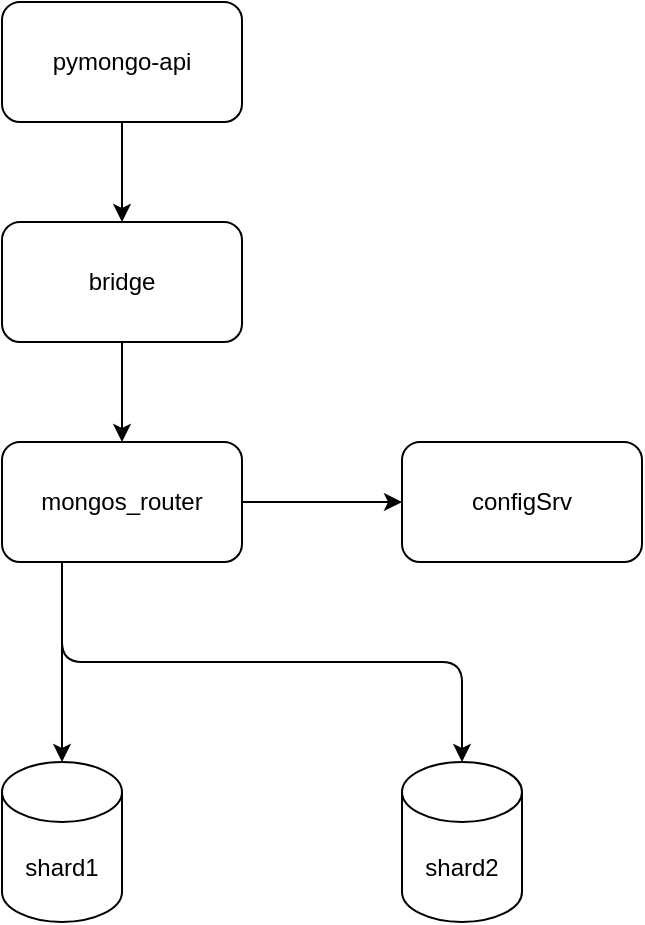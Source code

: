 <mxfile version="25.0.3" pages="5">
  <diagram name="Схема 1 (шард)" id="iW0DYb1a2_21QyVlWE35">
    <mxGraphModel dx="478" dy="383" grid="1" gridSize="10" guides="1" tooltips="1" connect="1" arrows="1" fold="1" page="1" pageScale="1" pageWidth="1169" pageHeight="827" math="0" shadow="0">
      <root>
        <mxCell id="pa_eDIRAlXQ-oLdz_cUk-0" />
        <mxCell id="pa_eDIRAlXQ-oLdz_cUk-1" parent="pa_eDIRAlXQ-oLdz_cUk-0" />
        <mxCell id="pa_eDIRAlXQ-oLdz_cUk-2" value="shard1" style="shape=cylinder3;whiteSpace=wrap;html=1;boundedLbl=1;backgroundOutline=1;size=15;" vertex="1" parent="pa_eDIRAlXQ-oLdz_cUk-1">
          <mxGeometry x="360" y="460" width="60" height="80" as="geometry" />
        </mxCell>
        <mxCell id="pa_eDIRAlXQ-oLdz_cUk-3" value="pymongo-api" style="rounded=1;whiteSpace=wrap;html=1;" vertex="1" parent="pa_eDIRAlXQ-oLdz_cUk-1">
          <mxGeometry x="360" y="80" width="120" height="60" as="geometry" />
        </mxCell>
        <mxCell id="j8Ve9w-x67CtGQG5yitE-0" value="mongos_router" style="rounded=1;whiteSpace=wrap;html=1;" vertex="1" parent="pa_eDIRAlXQ-oLdz_cUk-1">
          <mxGeometry x="360" y="300" width="120" height="60" as="geometry" />
        </mxCell>
        <mxCell id="j8Ve9w-x67CtGQG5yitE-1" value="bridge" style="rounded=1;whiteSpace=wrap;html=1;" vertex="1" parent="pa_eDIRAlXQ-oLdz_cUk-1">
          <mxGeometry x="360" y="190" width="120" height="60" as="geometry" />
        </mxCell>
        <mxCell id="j8Ve9w-x67CtGQG5yitE-2" value="&lt;div style=&quot;text-align: start;&quot;&gt;configSrv&lt;/div&gt;" style="rounded=1;whiteSpace=wrap;html=1;" vertex="1" parent="pa_eDIRAlXQ-oLdz_cUk-1">
          <mxGeometry x="560" y="300" width="120" height="60" as="geometry" />
        </mxCell>
        <mxCell id="j8Ve9w-x67CtGQG5yitE-3" value="" style="endArrow=classic;html=1;rounded=0;exitX=0.5;exitY=1;exitDx=0;exitDy=0;entryX=0.5;entryY=0;entryDx=0;entryDy=0;" edge="1" parent="pa_eDIRAlXQ-oLdz_cUk-1" source="pa_eDIRAlXQ-oLdz_cUk-3" target="j8Ve9w-x67CtGQG5yitE-1">
          <mxGeometry width="50" height="50" relative="1" as="geometry">
            <mxPoint x="450" y="250" as="sourcePoint" />
            <mxPoint x="500" y="200" as="targetPoint" />
          </mxGeometry>
        </mxCell>
        <mxCell id="j8Ve9w-x67CtGQG5yitE-5" value="" style="endArrow=classic;html=1;rounded=0;exitX=0.5;exitY=1;exitDx=0;exitDy=0;entryX=0.5;entryY=0;entryDx=0;entryDy=0;" edge="1" parent="pa_eDIRAlXQ-oLdz_cUk-1" source="j8Ve9w-x67CtGQG5yitE-1" target="j8Ve9w-x67CtGQG5yitE-0">
          <mxGeometry width="50" height="50" relative="1" as="geometry">
            <mxPoint x="450" y="340" as="sourcePoint" />
            <mxPoint x="500" y="290" as="targetPoint" />
          </mxGeometry>
        </mxCell>
        <mxCell id="j8Ve9w-x67CtGQG5yitE-6" value="shard2" style="shape=cylinder3;whiteSpace=wrap;html=1;boundedLbl=1;backgroundOutline=1;size=15;" vertex="1" parent="pa_eDIRAlXQ-oLdz_cUk-1">
          <mxGeometry x="560" y="460" width="60" height="80" as="geometry" />
        </mxCell>
        <mxCell id="j8Ve9w-x67CtGQG5yitE-7" value="" style="endArrow=classic;html=1;rounded=0;exitX=0.25;exitY=1;exitDx=0;exitDy=0;entryX=0.5;entryY=0;entryDx=0;entryDy=0;entryPerimeter=0;" edge="1" parent="pa_eDIRAlXQ-oLdz_cUk-1" source="j8Ve9w-x67CtGQG5yitE-0" target="pa_eDIRAlXQ-oLdz_cUk-2">
          <mxGeometry width="50" height="50" relative="1" as="geometry">
            <mxPoint x="480" y="490" as="sourcePoint" />
            <mxPoint x="530" y="440" as="targetPoint" />
          </mxGeometry>
        </mxCell>
        <mxCell id="j8Ve9w-x67CtGQG5yitE-8" value="" style="endArrow=classic;html=1;rounded=1;entryX=0.5;entryY=0;entryDx=0;entryDy=0;entryPerimeter=0;curved=0;" edge="1" parent="pa_eDIRAlXQ-oLdz_cUk-1" target="j8Ve9w-x67CtGQG5yitE-6">
          <mxGeometry width="50" height="50" relative="1" as="geometry">
            <mxPoint x="390" y="360" as="sourcePoint" />
            <mxPoint x="530" y="440" as="targetPoint" />
            <Array as="points">
              <mxPoint x="390" y="410" />
              <mxPoint x="590" y="410" />
            </Array>
          </mxGeometry>
        </mxCell>
        <mxCell id="vyFxZSMXxtbbKbbj1a0y-0" value="" style="endArrow=classic;html=1;rounded=0;exitX=1;exitY=0.5;exitDx=0;exitDy=0;entryX=0;entryY=0.5;entryDx=0;entryDy=0;" edge="1" parent="pa_eDIRAlXQ-oLdz_cUk-1" source="j8Ve9w-x67CtGQG5yitE-0" target="j8Ve9w-x67CtGQG5yitE-2">
          <mxGeometry width="50" height="50" relative="1" as="geometry">
            <mxPoint x="510" y="410" as="sourcePoint" />
            <mxPoint x="560" y="360" as="targetPoint" />
          </mxGeometry>
        </mxCell>
      </root>
    </mxGraphModel>
  </diagram>
  <diagram name="Схема 2 (репл)" id="WmkHsTFN-cZO7DykOMhI">
    <mxGraphModel dx="830" dy="526" grid="1" gridSize="10" guides="1" tooltips="1" connect="1" arrows="1" fold="1" page="1" pageScale="1" pageWidth="1169" pageHeight="827" math="0" shadow="0">
      <root>
        <mxCell id="-Z0tHxJHz8kQeUZ150Dk-0" />
        <mxCell id="-Z0tHxJHz8kQeUZ150Dk-1" parent="-Z0tHxJHz8kQeUZ150Dk-0" />
        <mxCell id="-NpQXZJN3vVE-LcMbhtl-2" value="" style="rounded=1;whiteSpace=wrap;html=1;strokeColor=none;fillColor=#E6E6E6;" vertex="1" parent="-Z0tHxJHz8kQeUZ150Dk-1">
          <mxGeometry x="550" y="450" width="180" height="220" as="geometry" />
        </mxCell>
        <mxCell id="-NpQXZJN3vVE-LcMbhtl-0" value="" style="rounded=1;whiteSpace=wrap;html=1;fillColor=#E6E6E6;strokeColor=none;" vertex="1" parent="-Z0tHxJHz8kQeUZ150Dk-1">
          <mxGeometry x="350" y="450" width="180" height="220" as="geometry" />
        </mxCell>
        <mxCell id="-Z0tHxJHz8kQeUZ150Dk-2" value="shard1-1" style="shape=cylinder3;whiteSpace=wrap;html=1;boundedLbl=1;backgroundOutline=1;size=15;" vertex="1" parent="-Z0tHxJHz8kQeUZ150Dk-1">
          <mxGeometry x="360" y="460" width="60" height="80" as="geometry" />
        </mxCell>
        <mxCell id="-Z0tHxJHz8kQeUZ150Dk-3" value="pymongo-api" style="rounded=1;whiteSpace=wrap;html=1;" vertex="1" parent="-Z0tHxJHz8kQeUZ150Dk-1">
          <mxGeometry x="360" y="80" width="120" height="60" as="geometry" />
        </mxCell>
        <mxCell id="-Z0tHxJHz8kQeUZ150Dk-4" value="mongos_router" style="rounded=1;whiteSpace=wrap;html=1;" vertex="1" parent="-Z0tHxJHz8kQeUZ150Dk-1">
          <mxGeometry x="360" y="300" width="120" height="60" as="geometry" />
        </mxCell>
        <mxCell id="-Z0tHxJHz8kQeUZ150Dk-5" value="bridge" style="rounded=1;whiteSpace=wrap;html=1;" vertex="1" parent="-Z0tHxJHz8kQeUZ150Dk-1">
          <mxGeometry x="360" y="190" width="120" height="60" as="geometry" />
        </mxCell>
        <mxCell id="-Z0tHxJHz8kQeUZ150Dk-6" value="&lt;div style=&quot;text-align: start;&quot;&gt;configSrv&lt;/div&gt;" style="rounded=1;whiteSpace=wrap;html=1;" vertex="1" parent="-Z0tHxJHz8kQeUZ150Dk-1">
          <mxGeometry x="560" y="300" width="120" height="60" as="geometry" />
        </mxCell>
        <mxCell id="-Z0tHxJHz8kQeUZ150Dk-7" value="" style="endArrow=classic;html=1;rounded=0;exitX=0.5;exitY=1;exitDx=0;exitDy=0;entryX=0.5;entryY=0;entryDx=0;entryDy=0;" edge="1" parent="-Z0tHxJHz8kQeUZ150Dk-1" source="-Z0tHxJHz8kQeUZ150Dk-3" target="-Z0tHxJHz8kQeUZ150Dk-5">
          <mxGeometry width="50" height="50" relative="1" as="geometry">
            <mxPoint x="450" y="250" as="sourcePoint" />
            <mxPoint x="500" y="200" as="targetPoint" />
          </mxGeometry>
        </mxCell>
        <mxCell id="-Z0tHxJHz8kQeUZ150Dk-8" value="" style="endArrow=classic;startArrow=classic;html=1;rounded=0;entryX=0;entryY=0.5;entryDx=0;entryDy=0;exitX=1;exitY=0.5;exitDx=0;exitDy=0;" edge="1" parent="-Z0tHxJHz8kQeUZ150Dk-1" source="-Z0tHxJHz8kQeUZ150Dk-4" target="-Z0tHxJHz8kQeUZ150Dk-6">
          <mxGeometry width="50" height="50" relative="1" as="geometry">
            <mxPoint x="490" y="330" as="sourcePoint" />
            <mxPoint x="500" y="290" as="targetPoint" />
          </mxGeometry>
        </mxCell>
        <mxCell id="-Z0tHxJHz8kQeUZ150Dk-9" value="" style="endArrow=classic;html=1;rounded=0;exitX=0.5;exitY=1;exitDx=0;exitDy=0;entryX=0.5;entryY=0;entryDx=0;entryDy=0;" edge="1" parent="-Z0tHxJHz8kQeUZ150Dk-1" source="-Z0tHxJHz8kQeUZ150Dk-5" target="-Z0tHxJHz8kQeUZ150Dk-4">
          <mxGeometry width="50" height="50" relative="1" as="geometry">
            <mxPoint x="450" y="340" as="sourcePoint" />
            <mxPoint x="500" y="290" as="targetPoint" />
          </mxGeometry>
        </mxCell>
        <mxCell id="-Z0tHxJHz8kQeUZ150Dk-10" value="shard2-1" style="shape=cylinder3;whiteSpace=wrap;html=1;boundedLbl=1;backgroundOutline=1;size=15;" vertex="1" parent="-Z0tHxJHz8kQeUZ150Dk-1">
          <mxGeometry x="560" y="460" width="60" height="80" as="geometry" />
        </mxCell>
        <mxCell id="-Z0tHxJHz8kQeUZ150Dk-11" value="" style="endArrow=classic;html=1;rounded=0;exitX=0.25;exitY=1;exitDx=0;exitDy=0;entryX=0.5;entryY=0;entryDx=0;entryDy=0;entryPerimeter=0;" edge="1" parent="-Z0tHxJHz8kQeUZ150Dk-1" source="-Z0tHxJHz8kQeUZ150Dk-4" target="-Z0tHxJHz8kQeUZ150Dk-2">
          <mxGeometry width="50" height="50" relative="1" as="geometry">
            <mxPoint x="480" y="490" as="sourcePoint" />
            <mxPoint x="530" y="440" as="targetPoint" />
          </mxGeometry>
        </mxCell>
        <mxCell id="-Z0tHxJHz8kQeUZ150Dk-12" value="" style="endArrow=classic;html=1;rounded=1;entryX=0.5;entryY=0;entryDx=0;entryDy=0;entryPerimeter=0;curved=0;" edge="1" parent="-Z0tHxJHz8kQeUZ150Dk-1" target="-Z0tHxJHz8kQeUZ150Dk-10">
          <mxGeometry width="50" height="50" relative="1" as="geometry">
            <mxPoint x="390" y="360" as="sourcePoint" />
            <mxPoint x="530" y="440" as="targetPoint" />
            <Array as="points">
              <mxPoint x="390" y="410" />
              <mxPoint x="590" y="410" />
            </Array>
          </mxGeometry>
        </mxCell>
        <mxCell id="n801_YvmAuW5e8gQQjCG-0" value="shard1-2" style="shape=cylinder3;whiteSpace=wrap;html=1;boundedLbl=1;backgroundOutline=1;size=15;" vertex="1" parent="-Z0tHxJHz8kQeUZ150Dk-1">
          <mxGeometry x="360" y="580" width="60" height="80" as="geometry" />
        </mxCell>
        <mxCell id="n801_YvmAuW5e8gQQjCG-1" value="shard1-3" style="shape=cylinder3;whiteSpace=wrap;html=1;boundedLbl=1;backgroundOutline=1;size=15;" vertex="1" parent="-Z0tHxJHz8kQeUZ150Dk-1">
          <mxGeometry x="460" y="580" width="60" height="80" as="geometry" />
        </mxCell>
        <mxCell id="n801_YvmAuW5e8gQQjCG-2" value="shard2-2" style="shape=cylinder3;whiteSpace=wrap;html=1;boundedLbl=1;backgroundOutline=1;size=15;" vertex="1" parent="-Z0tHxJHz8kQeUZ150Dk-1">
          <mxGeometry x="560" y="580" width="60" height="80" as="geometry" />
        </mxCell>
        <mxCell id="n801_YvmAuW5e8gQQjCG-3" value="shard2-3" style="shape=cylinder3;whiteSpace=wrap;html=1;boundedLbl=1;backgroundOutline=1;size=15;" vertex="1" parent="-Z0tHxJHz8kQeUZ150Dk-1">
          <mxGeometry x="660" y="580" width="60" height="80" as="geometry" />
        </mxCell>
        <mxCell id="n801_YvmAuW5e8gQQjCG-4" value="" style="endArrow=classic;html=1;rounded=0;exitX=0.5;exitY=1;exitDx=0;exitDy=0;exitPerimeter=0;entryX=0.5;entryY=0;entryDx=0;entryDy=0;entryPerimeter=0;" edge="1" parent="-Z0tHxJHz8kQeUZ150Dk-1" source="-Z0tHxJHz8kQeUZ150Dk-2" target="n801_YvmAuW5e8gQQjCG-0">
          <mxGeometry width="50" height="50" relative="1" as="geometry">
            <mxPoint x="410" y="630" as="sourcePoint" />
            <mxPoint x="460" y="580" as="targetPoint" />
          </mxGeometry>
        </mxCell>
        <mxCell id="n801_YvmAuW5e8gQQjCG-5" value="" style="endArrow=classic;html=1;rounded=1;exitX=0.5;exitY=1;exitDx=0;exitDy=0;exitPerimeter=0;entryX=0.5;entryY=0;entryDx=0;entryDy=0;entryPerimeter=0;curved=0;" edge="1" parent="-Z0tHxJHz8kQeUZ150Dk-1" source="-Z0tHxJHz8kQeUZ150Dk-2" target="n801_YvmAuW5e8gQQjCG-1">
          <mxGeometry width="50" height="50" relative="1" as="geometry">
            <mxPoint x="410" y="630" as="sourcePoint" />
            <mxPoint x="460" y="580" as="targetPoint" />
            <Array as="points">
              <mxPoint x="390" y="560" />
              <mxPoint x="490" y="560" />
            </Array>
          </mxGeometry>
        </mxCell>
        <mxCell id="n801_YvmAuW5e8gQQjCG-6" value="" style="endArrow=classic;html=1;rounded=0;exitX=0.5;exitY=1;exitDx=0;exitDy=0;exitPerimeter=0;entryX=0.5;entryY=0;entryDx=0;entryDy=0;entryPerimeter=0;" edge="1" parent="-Z0tHxJHz8kQeUZ150Dk-1" source="-Z0tHxJHz8kQeUZ150Dk-10" target="n801_YvmAuW5e8gQQjCG-2">
          <mxGeometry width="50" height="50" relative="1" as="geometry">
            <mxPoint x="500" y="630" as="sourcePoint" />
            <mxPoint x="550" y="580" as="targetPoint" />
          </mxGeometry>
        </mxCell>
        <mxCell id="n801_YvmAuW5e8gQQjCG-7" value="" style="endArrow=classic;html=1;rounded=1;exitX=0.5;exitY=1;exitDx=0;exitDy=0;exitPerimeter=0;entryX=0.5;entryY=0;entryDx=0;entryDy=0;entryPerimeter=0;curved=0;" edge="1" parent="-Z0tHxJHz8kQeUZ150Dk-1" source="-Z0tHxJHz8kQeUZ150Dk-10" target="n801_YvmAuW5e8gQQjCG-3">
          <mxGeometry width="50" height="50" relative="1" as="geometry">
            <mxPoint x="500" y="630" as="sourcePoint" />
            <mxPoint x="550" y="580" as="targetPoint" />
            <Array as="points">
              <mxPoint x="590" y="560" />
              <mxPoint x="690" y="560" />
            </Array>
          </mxGeometry>
        </mxCell>
        <mxCell id="-NpQXZJN3vVE-LcMbhtl-1" value="shard1" style="text;html=1;align=center;verticalAlign=middle;whiteSpace=wrap;rounded=0;" vertex="1" parent="-Z0tHxJHz8kQeUZ150Dk-1">
          <mxGeometry x="460" y="460" width="60" height="30" as="geometry" />
        </mxCell>
        <mxCell id="-NpQXZJN3vVE-LcMbhtl-3" value="shard2" style="text;html=1;align=center;verticalAlign=middle;whiteSpace=wrap;rounded=0;" vertex="1" parent="-Z0tHxJHz8kQeUZ150Dk-1">
          <mxGeometry x="660" y="460" width="60" height="30" as="geometry" />
        </mxCell>
      </root>
    </mxGraphModel>
  </diagram>
  <diagram name="Схема 3 (кэш)" id="JMoAL_rdJxjqSIB6QHCL">
    <mxGraphModel dx="300" dy="240" grid="1" gridSize="10" guides="1" tooltips="1" connect="1" arrows="1" fold="1" page="1" pageScale="1" pageWidth="1169" pageHeight="827" math="0" shadow="0">
      <root>
        <mxCell id="n6qjbv8YkO1tP07rBPSz-0" />
        <mxCell id="n6qjbv8YkO1tP07rBPSz-1" parent="n6qjbv8YkO1tP07rBPSz-0" />
        <mxCell id="_KxROconUJOCAaFtf3dC-3" value="" style="rounded=1;whiteSpace=wrap;html=1;strokeColor=none;fillColor=#E6E6E6;" vertex="1" parent="n6qjbv8YkO1tP07rBPSz-1">
          <mxGeometry x="610" y="470" width="180" height="220" as="geometry" />
        </mxCell>
        <mxCell id="_KxROconUJOCAaFtf3dC-2" value="" style="rounded=1;whiteSpace=wrap;html=1;strokeColor=none;fillColor=#E6E6E6;" vertex="1" parent="n6qjbv8YkO1tP07rBPSz-1">
          <mxGeometry x="410" y="470" width="180" height="220" as="geometry" />
        </mxCell>
        <mxCell id="n6qjbv8YkO1tP07rBPSz-2" value="shard1-1" style="shape=cylinder3;whiteSpace=wrap;html=1;boundedLbl=1;backgroundOutline=1;size=15;" vertex="1" parent="n6qjbv8YkO1tP07rBPSz-1">
          <mxGeometry x="420" y="480" width="60" height="80" as="geometry" />
        </mxCell>
        <mxCell id="n6qjbv8YkO1tP07rBPSz-3" value="pymongo-api" style="rounded=1;whiteSpace=wrap;html=1;" vertex="1" parent="n6qjbv8YkO1tP07rBPSz-1">
          <mxGeometry x="360" y="80" width="120" height="60" as="geometry" />
        </mxCell>
        <mxCell id="n6qjbv8YkO1tP07rBPSz-4" value="mongos_router" style="rounded=1;whiteSpace=wrap;html=1;" vertex="1" parent="n6qjbv8YkO1tP07rBPSz-1">
          <mxGeometry x="360" y="300" width="120" height="60" as="geometry" />
        </mxCell>
        <mxCell id="n6qjbv8YkO1tP07rBPSz-5" value="bridge" style="rounded=1;whiteSpace=wrap;html=1;" vertex="1" parent="n6qjbv8YkO1tP07rBPSz-1">
          <mxGeometry x="360" y="190" width="120" height="60" as="geometry" />
        </mxCell>
        <mxCell id="n6qjbv8YkO1tP07rBPSz-6" value="&lt;div style=&quot;text-align: start;&quot;&gt;configSrv&lt;/div&gt;" style="rounded=1;whiteSpace=wrap;html=1;" vertex="1" parent="n6qjbv8YkO1tP07rBPSz-1">
          <mxGeometry x="560" y="300" width="120" height="60" as="geometry" />
        </mxCell>
        <mxCell id="n6qjbv8YkO1tP07rBPSz-7" value="" style="endArrow=classic;html=1;rounded=0;exitX=0.5;exitY=1;exitDx=0;exitDy=0;entryX=0.5;entryY=0;entryDx=0;entryDy=0;" edge="1" parent="n6qjbv8YkO1tP07rBPSz-1" source="n6qjbv8YkO1tP07rBPSz-3" target="n6qjbv8YkO1tP07rBPSz-5">
          <mxGeometry width="50" height="50" relative="1" as="geometry">
            <mxPoint x="450" y="250" as="sourcePoint" />
            <mxPoint x="500" y="200" as="targetPoint" />
          </mxGeometry>
        </mxCell>
        <mxCell id="n6qjbv8YkO1tP07rBPSz-9" value="" style="endArrow=classic;html=1;rounded=0;exitX=0.5;exitY=1;exitDx=0;exitDy=0;entryX=0.5;entryY=0;entryDx=0;entryDy=0;" edge="1" parent="n6qjbv8YkO1tP07rBPSz-1" source="n6qjbv8YkO1tP07rBPSz-5" target="n6qjbv8YkO1tP07rBPSz-4">
          <mxGeometry width="50" height="50" relative="1" as="geometry">
            <mxPoint x="450" y="340" as="sourcePoint" />
            <mxPoint x="500" y="290" as="targetPoint" />
          </mxGeometry>
        </mxCell>
        <mxCell id="n6qjbv8YkO1tP07rBPSz-10" value="redis" style="shape=cylinder3;whiteSpace=wrap;html=1;boundedLbl=1;backgroundOutline=1;size=15;" vertex="1" parent="n6qjbv8YkO1tP07rBPSz-1">
          <mxGeometry x="360" y="404" width="60" height="50" as="geometry" />
        </mxCell>
        <mxCell id="n6qjbv8YkO1tP07rBPSz-11" value="" style="endArrow=classic;html=1;rounded=0;exitX=0.75;exitY=1;exitDx=0;exitDy=0;entryX=0.5;entryY=0;entryDx=0;entryDy=0;entryPerimeter=0;" edge="1" parent="n6qjbv8YkO1tP07rBPSz-1" source="n6qjbv8YkO1tP07rBPSz-4" target="n6qjbv8YkO1tP07rBPSz-2">
          <mxGeometry width="50" height="50" relative="1" as="geometry">
            <mxPoint x="480" y="490" as="sourcePoint" />
            <mxPoint x="530" y="440" as="targetPoint" />
          </mxGeometry>
        </mxCell>
        <mxCell id="n6qjbv8YkO1tP07rBPSz-12" value="" style="endArrow=classic;html=1;rounded=1;entryX=0.5;entryY=0;entryDx=0;entryDy=0;entryPerimeter=0;curved=0;exitX=0.75;exitY=1;exitDx=0;exitDy=0;" edge="1" parent="n6qjbv8YkO1tP07rBPSz-1" target="DM08xCPtW2VffiUMS4Fa-0" source="n6qjbv8YkO1tP07rBPSz-4">
          <mxGeometry width="50" height="50" relative="1" as="geometry">
            <mxPoint x="390" y="360" as="sourcePoint" />
            <mxPoint x="530" y="440" as="targetPoint" />
            <Array as="points">
              <mxPoint x="450" y="420" />
              <mxPoint x="650" y="420" />
            </Array>
          </mxGeometry>
        </mxCell>
        <mxCell id="n6qjbv8YkO1tP07rBPSz-13" value="shard1-2" style="shape=cylinder3;whiteSpace=wrap;html=1;boundedLbl=1;backgroundOutline=1;size=15;" vertex="1" parent="n6qjbv8YkO1tP07rBPSz-1">
          <mxGeometry x="420" y="600" width="60" height="80" as="geometry" />
        </mxCell>
        <mxCell id="n6qjbv8YkO1tP07rBPSz-14" value="shard1-3" style="shape=cylinder3;whiteSpace=wrap;html=1;boundedLbl=1;backgroundOutline=1;size=15;" vertex="1" parent="n6qjbv8YkO1tP07rBPSz-1">
          <mxGeometry x="520" y="600" width="60" height="80" as="geometry" />
        </mxCell>
        <mxCell id="n6qjbv8YkO1tP07rBPSz-17" value="" style="endArrow=classic;html=1;rounded=0;exitX=0.5;exitY=1;exitDx=0;exitDy=0;exitPerimeter=0;entryX=0.5;entryY=0;entryDx=0;entryDy=0;entryPerimeter=0;" edge="1" parent="n6qjbv8YkO1tP07rBPSz-1" source="n6qjbv8YkO1tP07rBPSz-2" target="n6qjbv8YkO1tP07rBPSz-13">
          <mxGeometry width="50" height="50" relative="1" as="geometry">
            <mxPoint x="470" y="650" as="sourcePoint" />
            <mxPoint x="520" y="600" as="targetPoint" />
          </mxGeometry>
        </mxCell>
        <mxCell id="n6qjbv8YkO1tP07rBPSz-18" value="" style="endArrow=classic;html=1;rounded=1;exitX=0.5;exitY=1;exitDx=0;exitDy=0;exitPerimeter=0;entryX=0.5;entryY=0;entryDx=0;entryDy=0;entryPerimeter=0;curved=0;" edge="1" parent="n6qjbv8YkO1tP07rBPSz-1" source="n6qjbv8YkO1tP07rBPSz-2" target="n6qjbv8YkO1tP07rBPSz-14">
          <mxGeometry width="50" height="50" relative="1" as="geometry">
            <mxPoint x="470" y="650" as="sourcePoint" />
            <mxPoint x="520" y="600" as="targetPoint" />
            <Array as="points">
              <mxPoint x="450" y="580" />
              <mxPoint x="550" y="580" />
            </Array>
          </mxGeometry>
        </mxCell>
        <mxCell id="DM08xCPtW2VffiUMS4Fa-0" value="shard2-1" style="shape=cylinder3;whiteSpace=wrap;html=1;boundedLbl=1;backgroundOutline=1;size=15;" vertex="1" parent="n6qjbv8YkO1tP07rBPSz-1">
          <mxGeometry x="620" y="480" width="60" height="80" as="geometry" />
        </mxCell>
        <mxCell id="DM08xCPtW2VffiUMS4Fa-1" value="shard2-2" style="shape=cylinder3;whiteSpace=wrap;html=1;boundedLbl=1;backgroundOutline=1;size=15;" vertex="1" parent="n6qjbv8YkO1tP07rBPSz-1">
          <mxGeometry x="620" y="600" width="60" height="80" as="geometry" />
        </mxCell>
        <mxCell id="DM08xCPtW2VffiUMS4Fa-2" value="shard2-3" style="shape=cylinder3;whiteSpace=wrap;html=1;boundedLbl=1;backgroundOutline=1;size=15;" vertex="1" parent="n6qjbv8YkO1tP07rBPSz-1">
          <mxGeometry x="720" y="600" width="60" height="80" as="geometry" />
        </mxCell>
        <mxCell id="DM08xCPtW2VffiUMS4Fa-3" value="" style="endArrow=classic;html=1;rounded=0;exitX=0.5;exitY=1;exitDx=0;exitDy=0;exitPerimeter=0;entryX=0.5;entryY=0;entryDx=0;entryDy=0;entryPerimeter=0;" edge="1" parent="n6qjbv8YkO1tP07rBPSz-1" source="DM08xCPtW2VffiUMS4Fa-0" target="DM08xCPtW2VffiUMS4Fa-1">
          <mxGeometry width="50" height="50" relative="1" as="geometry">
            <mxPoint x="560" y="650" as="sourcePoint" />
            <mxPoint x="610" y="600" as="targetPoint" />
          </mxGeometry>
        </mxCell>
        <mxCell id="DM08xCPtW2VffiUMS4Fa-4" value="" style="endArrow=classic;html=1;rounded=1;exitX=0.5;exitY=1;exitDx=0;exitDy=0;exitPerimeter=0;entryX=0.5;entryY=0;entryDx=0;entryDy=0;entryPerimeter=0;curved=0;" edge="1" parent="n6qjbv8YkO1tP07rBPSz-1" source="DM08xCPtW2VffiUMS4Fa-0" target="DM08xCPtW2VffiUMS4Fa-2">
          <mxGeometry width="50" height="50" relative="1" as="geometry">
            <mxPoint x="560" y="650" as="sourcePoint" />
            <mxPoint x="610" y="600" as="targetPoint" />
            <Array as="points">
              <mxPoint x="650" y="580" />
              <mxPoint x="750" y="580" />
            </Array>
          </mxGeometry>
        </mxCell>
        <mxCell id="_KxROconUJOCAaFtf3dC-6" value="shard1" style="text;html=1;align=center;verticalAlign=middle;whiteSpace=wrap;rounded=0;" vertex="1" parent="n6qjbv8YkO1tP07rBPSz-1">
          <mxGeometry x="520" y="480" width="60" height="30" as="geometry" />
        </mxCell>
        <mxCell id="_KxROconUJOCAaFtf3dC-7" value="shard2" style="text;html=1;align=center;verticalAlign=middle;whiteSpace=wrap;rounded=0;" vertex="1" parent="n6qjbv8YkO1tP07rBPSz-1">
          <mxGeometry x="720" y="480" width="60" height="30" as="geometry" />
        </mxCell>
        <mxCell id="dz5WNcSqcqFh09XpxMfe-0" value="" style="endArrow=classic;html=1;rounded=0;exitX=0.25;exitY=1;exitDx=0;exitDy=0;entryX=0.5;entryY=0;entryDx=0;entryDy=0;entryPerimeter=0;" edge="1" parent="n6qjbv8YkO1tP07rBPSz-1" source="n6qjbv8YkO1tP07rBPSz-4" target="n6qjbv8YkO1tP07rBPSz-10">
          <mxGeometry width="50" height="50" relative="1" as="geometry">
            <mxPoint x="420" y="520" as="sourcePoint" />
            <mxPoint x="390" y="440" as="targetPoint" />
          </mxGeometry>
        </mxCell>
        <mxCell id="rrt-CM1CIWnHaIG18jpX-0" value="" style="endArrow=classic;html=1;rounded=0;exitX=1;exitY=0.5;exitDx=0;exitDy=0;entryX=0;entryY=0.5;entryDx=0;entryDy=0;" edge="1" parent="n6qjbv8YkO1tP07rBPSz-1" source="n6qjbv8YkO1tP07rBPSz-4" target="n6qjbv8YkO1tP07rBPSz-6">
          <mxGeometry width="50" height="50" relative="1" as="geometry">
            <mxPoint x="500" y="340" as="sourcePoint" />
            <mxPoint x="550" y="290" as="targetPoint" />
          </mxGeometry>
        </mxCell>
      </root>
    </mxGraphModel>
  </diagram>
  <diagram name="Схема 4 (балансировка)" id="zzKTEwuUy2hbkGMPPqAb">
    <mxGraphModel dx="1075" dy="862" grid="1" gridSize="10" guides="1" tooltips="1" connect="1" arrows="1" fold="1" page="1" pageScale="1" pageWidth="1169" pageHeight="827" math="0" shadow="0">
      <root>
        <mxCell id="ullnMr0dOHWU8PO6L5gO-0" />
        <mxCell id="ullnMr0dOHWU8PO6L5gO-1" parent="ullnMr0dOHWU8PO6L5gO-0" />
        <mxCell id="pNN_HGxO8vxc1kA9X_r3-6" value="&amp;nbsp; &amp;nbsp; &amp;nbsp; &amp;nbsp; &amp;nbsp;Сайт" style="rounded=1;whiteSpace=wrap;html=1;" parent="ullnMr0dOHWU8PO6L5gO-1" vertex="1">
          <mxGeometry x="395" y="10" width="120" height="60" as="geometry" />
        </mxCell>
        <mxCell id="ullnMr0dOHWU8PO6L5gO-2" value="" style="rounded=1;whiteSpace=wrap;html=1;strokeColor=none;fillColor=#E6E6E6;" parent="ullnMr0dOHWU8PO6L5gO-1" vertex="1">
          <mxGeometry x="615" y="585" width="180" height="220" as="geometry" />
        </mxCell>
        <mxCell id="ullnMr0dOHWU8PO6L5gO-3" value="" style="rounded=1;whiteSpace=wrap;html=1;strokeColor=none;fillColor=#E6E6E6;" parent="ullnMr0dOHWU8PO6L5gO-1" vertex="1">
          <mxGeometry x="415" y="585" width="180" height="220" as="geometry" />
        </mxCell>
        <mxCell id="ullnMr0dOHWU8PO6L5gO-4" value="shard1-1" style="shape=cylinder3;whiteSpace=wrap;html=1;boundedLbl=1;backgroundOutline=1;size=15;" parent="ullnMr0dOHWU8PO6L5gO-1" vertex="1">
          <mxGeometry x="425" y="595" width="60" height="80" as="geometry" />
        </mxCell>
        <mxCell id="ullnMr0dOHWU8PO6L5gO-5" value="pymongo-api" style="rounded=1;whiteSpace=wrap;html=1;" parent="ullnMr0dOHWU8PO6L5gO-1" vertex="1">
          <mxGeometry x="365" y="235" width="120" height="60" as="geometry" />
        </mxCell>
        <mxCell id="ullnMr0dOHWU8PO6L5gO-6" value="mongos_router" style="rounded=1;whiteSpace=wrap;html=1;" parent="ullnMr0dOHWU8PO6L5gO-1" vertex="1">
          <mxGeometry x="365" y="445" width="120" height="60" as="geometry" />
        </mxCell>
        <mxCell id="ullnMr0dOHWU8PO6L5gO-7" value="bridge" style="rounded=1;whiteSpace=wrap;html=1;" parent="ullnMr0dOHWU8PO6L5gO-1" vertex="1">
          <mxGeometry x="365" y="365" width="120" height="60" as="geometry" />
        </mxCell>
        <mxCell id="ullnMr0dOHWU8PO6L5gO-8" value="&lt;div style=&quot;text-align: start;&quot;&gt;configSrv&lt;/div&gt;" style="rounded=1;whiteSpace=wrap;html=1;" parent="ullnMr0dOHWU8PO6L5gO-1" vertex="1">
          <mxGeometry x="565" y="445" width="120" height="60" as="geometry" />
        </mxCell>
        <mxCell id="ullnMr0dOHWU8PO6L5gO-9" value="" style="endArrow=classic;html=1;rounded=0;exitX=0.5;exitY=1;exitDx=0;exitDy=0;entryX=0.5;entryY=0;entryDx=0;entryDy=0;" parent="ullnMr0dOHWU8PO6L5gO-1" source="ullnMr0dOHWU8PO6L5gO-5" target="ullnMr0dOHWU8PO6L5gO-7" edge="1">
          <mxGeometry width="50" height="50" relative="1" as="geometry">
            <mxPoint x="455" y="365" as="sourcePoint" />
            <mxPoint x="505" y="315" as="targetPoint" />
          </mxGeometry>
        </mxCell>
        <mxCell id="ullnMr0dOHWU8PO6L5gO-11" value="" style="endArrow=classic;html=1;rounded=0;exitX=0.5;exitY=1;exitDx=0;exitDy=0;entryX=0.5;entryY=0;entryDx=0;entryDy=0;" parent="ullnMr0dOHWU8PO6L5gO-1" source="ullnMr0dOHWU8PO6L5gO-7" target="ullnMr0dOHWU8PO6L5gO-6" edge="1">
          <mxGeometry width="50" height="50" relative="1" as="geometry">
            <mxPoint x="455" y="485" as="sourcePoint" />
            <mxPoint x="505" y="435" as="targetPoint" />
          </mxGeometry>
        </mxCell>
        <mxCell id="ullnMr0dOHWU8PO6L5gO-12" value="redis" style="shape=cylinder3;whiteSpace=wrap;html=1;boundedLbl=1;backgroundOutline=1;size=15;" parent="ullnMr0dOHWU8PO6L5gO-1" vertex="1">
          <mxGeometry x="365" y="545" width="60" height="50" as="geometry" />
        </mxCell>
        <mxCell id="ullnMr0dOHWU8PO6L5gO-13" value="" style="endArrow=classic;html=1;rounded=0;exitX=0.75;exitY=1;exitDx=0;exitDy=0;entryX=0.5;entryY=0;entryDx=0;entryDy=0;entryPerimeter=0;" parent="ullnMr0dOHWU8PO6L5gO-1" source="ullnMr0dOHWU8PO6L5gO-6" target="ullnMr0dOHWU8PO6L5gO-4" edge="1">
          <mxGeometry width="50" height="50" relative="1" as="geometry">
            <mxPoint x="485" y="605" as="sourcePoint" />
            <mxPoint x="535" y="555" as="targetPoint" />
          </mxGeometry>
        </mxCell>
        <mxCell id="ullnMr0dOHWU8PO6L5gO-14" value="" style="endArrow=classic;html=1;rounded=1;entryX=0.5;entryY=0;entryDx=0;entryDy=0;entryPerimeter=0;curved=0;exitX=0.75;exitY=1;exitDx=0;exitDy=0;" parent="ullnMr0dOHWU8PO6L5gO-1" source="ullnMr0dOHWU8PO6L5gO-6" target="ullnMr0dOHWU8PO6L5gO-19" edge="1">
          <mxGeometry width="50" height="50" relative="1" as="geometry">
            <mxPoint x="395" y="475" as="sourcePoint" />
            <mxPoint x="535" y="555" as="targetPoint" />
            <Array as="points">
              <mxPoint x="455" y="535" />
              <mxPoint x="655" y="535" />
            </Array>
          </mxGeometry>
        </mxCell>
        <mxCell id="ullnMr0dOHWU8PO6L5gO-15" value="shard1-2" style="shape=cylinder3;whiteSpace=wrap;html=1;boundedLbl=1;backgroundOutline=1;size=15;" parent="ullnMr0dOHWU8PO6L5gO-1" vertex="1">
          <mxGeometry x="425" y="715" width="60" height="80" as="geometry" />
        </mxCell>
        <mxCell id="ullnMr0dOHWU8PO6L5gO-16" value="shard1-3" style="shape=cylinder3;whiteSpace=wrap;html=1;boundedLbl=1;backgroundOutline=1;size=15;" parent="ullnMr0dOHWU8PO6L5gO-1" vertex="1">
          <mxGeometry x="525" y="715" width="60" height="80" as="geometry" />
        </mxCell>
        <mxCell id="ullnMr0dOHWU8PO6L5gO-17" value="" style="endArrow=classic;html=1;rounded=0;exitX=0.5;exitY=1;exitDx=0;exitDy=0;exitPerimeter=0;entryX=0.5;entryY=0;entryDx=0;entryDy=0;entryPerimeter=0;" parent="ullnMr0dOHWU8PO6L5gO-1" source="ullnMr0dOHWU8PO6L5gO-4" target="ullnMr0dOHWU8PO6L5gO-15" edge="1">
          <mxGeometry width="50" height="50" relative="1" as="geometry">
            <mxPoint x="475" y="765" as="sourcePoint" />
            <mxPoint x="525" y="715" as="targetPoint" />
          </mxGeometry>
        </mxCell>
        <mxCell id="ullnMr0dOHWU8PO6L5gO-18" value="" style="endArrow=classic;html=1;rounded=1;exitX=0.5;exitY=1;exitDx=0;exitDy=0;exitPerimeter=0;entryX=0.5;entryY=0;entryDx=0;entryDy=0;entryPerimeter=0;curved=0;" parent="ullnMr0dOHWU8PO6L5gO-1" source="ullnMr0dOHWU8PO6L5gO-4" target="ullnMr0dOHWU8PO6L5gO-16" edge="1">
          <mxGeometry width="50" height="50" relative="1" as="geometry">
            <mxPoint x="475" y="765" as="sourcePoint" />
            <mxPoint x="525" y="715" as="targetPoint" />
            <Array as="points">
              <mxPoint x="455" y="695" />
              <mxPoint x="555" y="695" />
            </Array>
          </mxGeometry>
        </mxCell>
        <mxCell id="ullnMr0dOHWU8PO6L5gO-19" value="shard2-1" style="shape=cylinder3;whiteSpace=wrap;html=1;boundedLbl=1;backgroundOutline=1;size=15;" parent="ullnMr0dOHWU8PO6L5gO-1" vertex="1">
          <mxGeometry x="625" y="595" width="60" height="80" as="geometry" />
        </mxCell>
        <mxCell id="ullnMr0dOHWU8PO6L5gO-20" value="shard2-2" style="shape=cylinder3;whiteSpace=wrap;html=1;boundedLbl=1;backgroundOutline=1;size=15;" parent="ullnMr0dOHWU8PO6L5gO-1" vertex="1">
          <mxGeometry x="625" y="715" width="60" height="80" as="geometry" />
        </mxCell>
        <mxCell id="ullnMr0dOHWU8PO6L5gO-21" value="shard2-3" style="shape=cylinder3;whiteSpace=wrap;html=1;boundedLbl=1;backgroundOutline=1;size=15;" parent="ullnMr0dOHWU8PO6L5gO-1" vertex="1">
          <mxGeometry x="725" y="715" width="60" height="80" as="geometry" />
        </mxCell>
        <mxCell id="ullnMr0dOHWU8PO6L5gO-22" value="" style="endArrow=classic;html=1;rounded=0;exitX=0.5;exitY=1;exitDx=0;exitDy=0;exitPerimeter=0;entryX=0.5;entryY=0;entryDx=0;entryDy=0;entryPerimeter=0;" parent="ullnMr0dOHWU8PO6L5gO-1" source="ullnMr0dOHWU8PO6L5gO-19" target="ullnMr0dOHWU8PO6L5gO-20" edge="1">
          <mxGeometry width="50" height="50" relative="1" as="geometry">
            <mxPoint x="565" y="765" as="sourcePoint" />
            <mxPoint x="615" y="715" as="targetPoint" />
          </mxGeometry>
        </mxCell>
        <mxCell id="ullnMr0dOHWU8PO6L5gO-23" value="" style="endArrow=classic;html=1;rounded=1;exitX=0.5;exitY=1;exitDx=0;exitDy=0;exitPerimeter=0;entryX=0.5;entryY=0;entryDx=0;entryDy=0;entryPerimeter=0;curved=0;" parent="ullnMr0dOHWU8PO6L5gO-1" source="ullnMr0dOHWU8PO6L5gO-19" target="ullnMr0dOHWU8PO6L5gO-21" edge="1">
          <mxGeometry width="50" height="50" relative="1" as="geometry">
            <mxPoint x="565" y="765" as="sourcePoint" />
            <mxPoint x="615" y="715" as="targetPoint" />
            <Array as="points">
              <mxPoint x="655" y="695" />
              <mxPoint x="755" y="695" />
            </Array>
          </mxGeometry>
        </mxCell>
        <mxCell id="ullnMr0dOHWU8PO6L5gO-24" value="shard1" style="text;html=1;align=center;verticalAlign=middle;whiteSpace=wrap;rounded=0;" parent="ullnMr0dOHWU8PO6L5gO-1" vertex="1">
          <mxGeometry x="525" y="595" width="60" height="30" as="geometry" />
        </mxCell>
        <mxCell id="ullnMr0dOHWU8PO6L5gO-25" value="shard2" style="text;html=1;align=center;verticalAlign=middle;whiteSpace=wrap;rounded=0;" parent="ullnMr0dOHWU8PO6L5gO-1" vertex="1">
          <mxGeometry x="725" y="595" width="60" height="30" as="geometry" />
        </mxCell>
        <mxCell id="ullnMr0dOHWU8PO6L5gO-26" value="" style="endArrow=classic;html=1;rounded=0;exitX=0.25;exitY=1;exitDx=0;exitDy=0;entryX=0.5;entryY=0;entryDx=0;entryDy=0;entryPerimeter=0;" parent="ullnMr0dOHWU8PO6L5gO-1" source="ullnMr0dOHWU8PO6L5gO-6" target="ullnMr0dOHWU8PO6L5gO-12" edge="1">
          <mxGeometry width="50" height="50" relative="1" as="geometry">
            <mxPoint x="425" y="635" as="sourcePoint" />
            <mxPoint x="395" y="555" as="targetPoint" />
          </mxGeometry>
        </mxCell>
        <mxCell id="8JTE3ziQm9W_AvZ2oEdK-27" value="&lt;font style=&quot;font-size: 10px;&quot;&gt;&amp;nbsp; &amp;nbsp; &amp;nbsp; APISIX&lt;/font&gt;&lt;div&gt;&lt;font style=&quot;font-size: 10px;&quot;&gt;&amp;nbsp; &amp;nbsp; Gateway&lt;/font&gt;&lt;/div&gt;" style="rounded=1;whiteSpace=wrap;html=1;align=left;" parent="ullnMr0dOHWU8PO6L5gO-1" vertex="1">
          <mxGeometry x="365" y="105" width="80" height="60" as="geometry" />
        </mxCell>
        <mxCell id="8JTE3ziQm9W_AvZ2oEdK-28" value="&lt;font style=&quot;font-size: 10px;&quot;&gt;consul_kv&lt;/font&gt;" style="rounded=1;whiteSpace=wrap;html=1;align=center;" parent="ullnMr0dOHWU8PO6L5gO-1" vertex="1">
          <mxGeometry x="425" y="105" width="60" height="60" as="geometry" />
        </mxCell>
        <mxCell id="8JTE3ziQm9W_AvZ2oEdK-29" value="Consul" style="rounded=1;whiteSpace=wrap;html=1;" parent="ullnMr0dOHWU8PO6L5gO-1" vertex="1">
          <mxGeometry x="535" y="105" width="120" height="60" as="geometry" />
        </mxCell>
        <mxCell id="8JTE3ziQm9W_AvZ2oEdK-33" value="" style="endArrow=classic;html=1;rounded=0;exitX=1;exitY=0.5;exitDx=0;exitDy=0;entryX=0;entryY=0.5;entryDx=0;entryDy=0;" parent="ullnMr0dOHWU8PO6L5gO-1" source="8JTE3ziQm9W_AvZ2oEdK-28" target="8JTE3ziQm9W_AvZ2oEdK-29" edge="1">
          <mxGeometry width="50" height="50" relative="1" as="geometry">
            <mxPoint x="495" y="315" as="sourcePoint" />
            <mxPoint x="545" y="265" as="targetPoint" />
          </mxGeometry>
        </mxCell>
        <mxCell id="8JTE3ziQm9W_AvZ2oEdK-34" value="" style="endArrow=classic;html=1;rounded=0;exitX=1;exitY=0.5;exitDx=0;exitDy=0;entryX=0;entryY=0.5;entryDx=0;entryDy=0;" parent="ullnMr0dOHWU8PO6L5gO-1" source="ullnMr0dOHWU8PO6L5gO-6" target="ullnMr0dOHWU8PO6L5gO-8" edge="1">
          <mxGeometry width="50" height="50" relative="1" as="geometry">
            <mxPoint x="495" y="495" as="sourcePoint" />
            <mxPoint x="545" y="445" as="targetPoint" />
          </mxGeometry>
        </mxCell>
        <mxCell id="pNN_HGxO8vxc1kA9X_r3-0" value="" style="endArrow=classic;html=1;rounded=1;entryX=0.5;entryY=1;entryDx=0;entryDy=0;exitX=0.75;exitY=0;exitDx=0;exitDy=0;curved=0;" parent="ullnMr0dOHWU8PO6L5gO-1" source="ullnMr0dOHWU8PO6L5gO-5" target="8JTE3ziQm9W_AvZ2oEdK-29" edge="1">
          <mxGeometry width="50" height="50" relative="1" as="geometry">
            <mxPoint x="692.5" y="245" as="sourcePoint" />
            <mxPoint x="635" y="245" as="targetPoint" />
            <Array as="points">
              <mxPoint x="455" y="185" />
              <mxPoint x="595" y="185" />
            </Array>
          </mxGeometry>
        </mxCell>
        <mxCell id="pNN_HGxO8vxc1kA9X_r3-1" value="" style="endArrow=classic;html=1;rounded=1;entryX=0.5;entryY=1;entryDx=0;entryDy=0;curved=0;exitX=0.75;exitY=0;exitDx=0;exitDy=0;" parent="ullnMr0dOHWU8PO6L5gO-1" source="TIfs71DuaF2_VNjrgAAa-1" target="8JTE3ziQm9W_AvZ2oEdK-29" edge="1">
          <mxGeometry width="50" height="50" relative="1" as="geometry">
            <mxPoint x="925" y="235" as="sourcePoint" />
            <mxPoint x="1075" y="245" as="targetPoint" />
            <Array as="points">
              <mxPoint x="775" y="185" />
              <mxPoint x="595" y="185" />
            </Array>
          </mxGeometry>
        </mxCell>
        <mxCell id="pNN_HGxO8vxc1kA9X_r3-4" value="" style="shape=actor;whiteSpace=wrap;html=1;" parent="ullnMr0dOHWU8PO6L5gO-1" vertex="1">
          <mxGeometry x="405" y="15" width="40" height="50" as="geometry" />
        </mxCell>
        <mxCell id="pNN_HGxO8vxc1kA9X_r3-5" value="" style="endArrow=classic;html=1;rounded=0;entryX=0;entryY=0;entryDx=0;entryDy=0;exitX=0.25;exitY=1;exitDx=0;exitDy=0;" parent="ullnMr0dOHWU8PO6L5gO-1" source="pNN_HGxO8vxc1kA9X_r3-6" target="8JTE3ziQm9W_AvZ2oEdK-28" edge="1">
          <mxGeometry width="50" height="50" relative="1" as="geometry">
            <mxPoint x="425" y="75" as="sourcePoint" />
            <mxPoint x="475" y="95" as="targetPoint" />
          </mxGeometry>
        </mxCell>
        <mxCell id="TIfs71DuaF2_VNjrgAAa-0" value="pymongo-api" style="rounded=1;whiteSpace=wrap;html=1;" vertex="1" parent="ullnMr0dOHWU8PO6L5gO-1">
          <mxGeometry x="525" y="235" width="120" height="60" as="geometry" />
        </mxCell>
        <mxCell id="TIfs71DuaF2_VNjrgAAa-1" value="pymongo-api" style="rounded=1;whiteSpace=wrap;html=1;" vertex="1" parent="ullnMr0dOHWU8PO6L5gO-1">
          <mxGeometry x="685" y="235" width="120" height="60" as="geometry" />
        </mxCell>
        <mxCell id="TIfs71DuaF2_VNjrgAAa-2" value="" style="endArrow=classic;html=1;rounded=0;exitX=0;exitY=1;exitDx=0;exitDy=0;entryX=0.5;entryY=0;entryDx=0;entryDy=0;" edge="1" parent="ullnMr0dOHWU8PO6L5gO-1" source="8JTE3ziQm9W_AvZ2oEdK-28" target="ullnMr0dOHWU8PO6L5gO-5">
          <mxGeometry width="50" height="50" relative="1" as="geometry">
            <mxPoint x="545" y="285" as="sourcePoint" />
            <mxPoint x="595" y="235" as="targetPoint" />
          </mxGeometry>
        </mxCell>
        <mxCell id="TIfs71DuaF2_VNjrgAAa-3" value="" style="endArrow=classic;html=1;rounded=1;exitX=0.75;exitY=1;exitDx=0;exitDy=0;entryX=0.5;entryY=0;entryDx=0;entryDy=0;curved=0;" edge="1" parent="ullnMr0dOHWU8PO6L5gO-1" source="8JTE3ziQm9W_AvZ2oEdK-27" target="TIfs71DuaF2_VNjrgAAa-0">
          <mxGeometry width="50" height="50" relative="1" as="geometry">
            <mxPoint x="535" y="285" as="sourcePoint" />
            <mxPoint x="585" y="235" as="targetPoint" />
            <Array as="points">
              <mxPoint x="425" y="205" />
              <mxPoint x="585" y="205" />
            </Array>
          </mxGeometry>
        </mxCell>
        <mxCell id="TIfs71DuaF2_VNjrgAAa-4" value="" style="endArrow=classic;html=1;rounded=1;exitX=0.75;exitY=1;exitDx=0;exitDy=0;entryX=0.5;entryY=0;entryDx=0;entryDy=0;curved=0;" edge="1" parent="ullnMr0dOHWU8PO6L5gO-1" source="8JTE3ziQm9W_AvZ2oEdK-27" target="TIfs71DuaF2_VNjrgAAa-1">
          <mxGeometry width="50" height="50" relative="1" as="geometry">
            <mxPoint x="535" y="285" as="sourcePoint" />
            <mxPoint x="585" y="235" as="targetPoint" />
            <Array as="points">
              <mxPoint x="425" y="205" />
              <mxPoint x="745" y="205" />
            </Array>
          </mxGeometry>
        </mxCell>
        <mxCell id="TIfs71DuaF2_VNjrgAAa-5" value="" style="endArrow=classic;html=1;rounded=1;exitX=0.75;exitY=0;exitDx=0;exitDy=0;entryX=0.5;entryY=1;entryDx=0;entryDy=0;curved=0;" edge="1" parent="ullnMr0dOHWU8PO6L5gO-1" source="TIfs71DuaF2_VNjrgAAa-0" target="8JTE3ziQm9W_AvZ2oEdK-29">
          <mxGeometry width="50" height="50" relative="1" as="geometry">
            <mxPoint x="595" y="285" as="sourcePoint" />
            <mxPoint x="645" y="235" as="targetPoint" />
            <Array as="points">
              <mxPoint x="615" y="185" />
              <mxPoint x="595" y="185" />
            </Array>
          </mxGeometry>
        </mxCell>
        <mxCell id="TIfs71DuaF2_VNjrgAAa-6" value="" style="endArrow=classic;html=1;rounded=1;exitX=0.5;exitY=1;exitDx=0;exitDy=0;entryX=0.5;entryY=0;entryDx=0;entryDy=0;curved=0;" edge="1" parent="ullnMr0dOHWU8PO6L5gO-1" source="TIfs71DuaF2_VNjrgAAa-0" target="ullnMr0dOHWU8PO6L5gO-7">
          <mxGeometry width="50" height="50" relative="1" as="geometry">
            <mxPoint x="505" y="295" as="sourcePoint" />
            <mxPoint x="555" y="245" as="targetPoint" />
            <Array as="points">
              <mxPoint x="585" y="325" />
              <mxPoint x="425" y="325" />
            </Array>
          </mxGeometry>
        </mxCell>
        <mxCell id="TIfs71DuaF2_VNjrgAAa-7" value="" style="endArrow=classic;html=1;rounded=1;exitX=0.5;exitY=1;exitDx=0;exitDy=0;entryX=0.5;entryY=0;entryDx=0;entryDy=0;curved=0;" edge="1" parent="ullnMr0dOHWU8PO6L5gO-1" source="TIfs71DuaF2_VNjrgAAa-1" target="ullnMr0dOHWU8PO6L5gO-7">
          <mxGeometry width="50" height="50" relative="1" as="geometry">
            <mxPoint x="505" y="295" as="sourcePoint" />
            <mxPoint x="555" y="245" as="targetPoint" />
            <Array as="points">
              <mxPoint x="745" y="325" />
              <mxPoint x="425" y="325" />
            </Array>
          </mxGeometry>
        </mxCell>
      </root>
    </mxGraphModel>
  </diagram>
  <diagram name="Схема 5 (CDN)" id="NpeiT4-0ed7I_K0tqno3">
    <mxGraphModel dx="1075" dy="862" grid="1" gridSize="10" guides="1" tooltips="1" connect="1" arrows="1" fold="1" page="1" pageScale="1" pageWidth="1169" pageHeight="827" math="0" shadow="0">
      <root>
        <mxCell id="Aw5FAp8r0WAF1TjV-Qju-0" />
        <mxCell id="Aw5FAp8r0WAF1TjV-Qju-1" parent="Aw5FAp8r0WAF1TjV-Qju-0" />
        <mxCell id="Aw5FAp8r0WAF1TjV-Qju-2" value="&amp;nbsp; &amp;nbsp; &amp;nbsp; &amp;nbsp; &amp;nbsp;Сайт" style="rounded=1;whiteSpace=wrap;html=1;" vertex="1" parent="Aw5FAp8r0WAF1TjV-Qju-1">
          <mxGeometry x="395" y="10" width="120" height="60" as="geometry" />
        </mxCell>
        <mxCell id="Aw5FAp8r0WAF1TjV-Qju-3" value="" style="rounded=1;whiteSpace=wrap;html=1;strokeColor=none;fillColor=#E6E6E6;" vertex="1" parent="Aw5FAp8r0WAF1TjV-Qju-1">
          <mxGeometry x="615" y="585" width="180" height="220" as="geometry" />
        </mxCell>
        <mxCell id="Aw5FAp8r0WAF1TjV-Qju-4" value="" style="rounded=1;whiteSpace=wrap;html=1;strokeColor=none;fillColor=#E6E6E6;" vertex="1" parent="Aw5FAp8r0WAF1TjV-Qju-1">
          <mxGeometry x="415" y="585" width="180" height="220" as="geometry" />
        </mxCell>
        <mxCell id="Aw5FAp8r0WAF1TjV-Qju-5" value="shard1-1" style="shape=cylinder3;whiteSpace=wrap;html=1;boundedLbl=1;backgroundOutline=1;size=15;" vertex="1" parent="Aw5FAp8r0WAF1TjV-Qju-1">
          <mxGeometry x="425" y="595" width="60" height="80" as="geometry" />
        </mxCell>
        <mxCell id="Aw5FAp8r0WAF1TjV-Qju-6" value="pymongo-api" style="rounded=1;whiteSpace=wrap;html=1;" vertex="1" parent="Aw5FAp8r0WAF1TjV-Qju-1">
          <mxGeometry x="365" y="235" width="120" height="60" as="geometry" />
        </mxCell>
        <mxCell id="Aw5FAp8r0WAF1TjV-Qju-7" value="mongos_router" style="rounded=1;whiteSpace=wrap;html=1;" vertex="1" parent="Aw5FAp8r0WAF1TjV-Qju-1">
          <mxGeometry x="365" y="445" width="120" height="60" as="geometry" />
        </mxCell>
        <mxCell id="Aw5FAp8r0WAF1TjV-Qju-8" value="bridge" style="rounded=1;whiteSpace=wrap;html=1;" vertex="1" parent="Aw5FAp8r0WAF1TjV-Qju-1">
          <mxGeometry x="365" y="365" width="120" height="60" as="geometry" />
        </mxCell>
        <mxCell id="Aw5FAp8r0WAF1TjV-Qju-9" value="&lt;div style=&quot;text-align: start;&quot;&gt;configSrv&lt;/div&gt;" style="rounded=1;whiteSpace=wrap;html=1;" vertex="1" parent="Aw5FAp8r0WAF1TjV-Qju-1">
          <mxGeometry x="565" y="445" width="120" height="60" as="geometry" />
        </mxCell>
        <mxCell id="Aw5FAp8r0WAF1TjV-Qju-10" value="" style="endArrow=classic;html=1;rounded=0;exitX=0.5;exitY=1;exitDx=0;exitDy=0;entryX=0.5;entryY=0;entryDx=0;entryDy=0;" edge="1" parent="Aw5FAp8r0WAF1TjV-Qju-1" source="Aw5FAp8r0WAF1TjV-Qju-6" target="Aw5FAp8r0WAF1TjV-Qju-8">
          <mxGeometry width="50" height="50" relative="1" as="geometry">
            <mxPoint x="455" y="365" as="sourcePoint" />
            <mxPoint x="505" y="315" as="targetPoint" />
          </mxGeometry>
        </mxCell>
        <mxCell id="Aw5FAp8r0WAF1TjV-Qju-11" value="" style="endArrow=classic;html=1;rounded=0;exitX=0.5;exitY=1;exitDx=0;exitDy=0;entryX=0.5;entryY=0;entryDx=0;entryDy=0;" edge="1" parent="Aw5FAp8r0WAF1TjV-Qju-1" source="Aw5FAp8r0WAF1TjV-Qju-8" target="Aw5FAp8r0WAF1TjV-Qju-7">
          <mxGeometry width="50" height="50" relative="1" as="geometry">
            <mxPoint x="455" y="485" as="sourcePoint" />
            <mxPoint x="505" y="435" as="targetPoint" />
          </mxGeometry>
        </mxCell>
        <mxCell id="Aw5FAp8r0WAF1TjV-Qju-12" value="redis" style="shape=cylinder3;whiteSpace=wrap;html=1;boundedLbl=1;backgroundOutline=1;size=15;" vertex="1" parent="Aw5FAp8r0WAF1TjV-Qju-1">
          <mxGeometry x="365" y="545" width="60" height="50" as="geometry" />
        </mxCell>
        <mxCell id="Aw5FAp8r0WAF1TjV-Qju-13" value="" style="endArrow=classic;html=1;rounded=0;exitX=0.75;exitY=1;exitDx=0;exitDy=0;entryX=0.5;entryY=0;entryDx=0;entryDy=0;entryPerimeter=0;" edge="1" parent="Aw5FAp8r0WAF1TjV-Qju-1" source="Aw5FAp8r0WAF1TjV-Qju-7" target="Aw5FAp8r0WAF1TjV-Qju-5">
          <mxGeometry width="50" height="50" relative="1" as="geometry">
            <mxPoint x="485" y="605" as="sourcePoint" />
            <mxPoint x="535" y="555" as="targetPoint" />
          </mxGeometry>
        </mxCell>
        <mxCell id="Aw5FAp8r0WAF1TjV-Qju-14" value="" style="endArrow=classic;html=1;rounded=1;entryX=0.5;entryY=0;entryDx=0;entryDy=0;entryPerimeter=0;curved=0;exitX=0.75;exitY=1;exitDx=0;exitDy=0;" edge="1" parent="Aw5FAp8r0WAF1TjV-Qju-1" source="Aw5FAp8r0WAF1TjV-Qju-7" target="Aw5FAp8r0WAF1TjV-Qju-19">
          <mxGeometry width="50" height="50" relative="1" as="geometry">
            <mxPoint x="395" y="475" as="sourcePoint" />
            <mxPoint x="535" y="555" as="targetPoint" />
            <Array as="points">
              <mxPoint x="455" y="535" />
              <mxPoint x="655" y="535" />
            </Array>
          </mxGeometry>
        </mxCell>
        <mxCell id="Aw5FAp8r0WAF1TjV-Qju-15" value="shard1-2" style="shape=cylinder3;whiteSpace=wrap;html=1;boundedLbl=1;backgroundOutline=1;size=15;" vertex="1" parent="Aw5FAp8r0WAF1TjV-Qju-1">
          <mxGeometry x="425" y="715" width="60" height="80" as="geometry" />
        </mxCell>
        <mxCell id="Aw5FAp8r0WAF1TjV-Qju-16" value="shard1-3" style="shape=cylinder3;whiteSpace=wrap;html=1;boundedLbl=1;backgroundOutline=1;size=15;" vertex="1" parent="Aw5FAp8r0WAF1TjV-Qju-1">
          <mxGeometry x="525" y="715" width="60" height="80" as="geometry" />
        </mxCell>
        <mxCell id="Aw5FAp8r0WAF1TjV-Qju-17" value="" style="endArrow=classic;html=1;rounded=0;exitX=0.5;exitY=1;exitDx=0;exitDy=0;exitPerimeter=0;entryX=0.5;entryY=0;entryDx=0;entryDy=0;entryPerimeter=0;" edge="1" parent="Aw5FAp8r0WAF1TjV-Qju-1" source="Aw5FAp8r0WAF1TjV-Qju-5" target="Aw5FAp8r0WAF1TjV-Qju-15">
          <mxGeometry width="50" height="50" relative="1" as="geometry">
            <mxPoint x="475" y="765" as="sourcePoint" />
            <mxPoint x="525" y="715" as="targetPoint" />
          </mxGeometry>
        </mxCell>
        <mxCell id="Aw5FAp8r0WAF1TjV-Qju-18" value="" style="endArrow=classic;html=1;rounded=1;exitX=0.5;exitY=1;exitDx=0;exitDy=0;exitPerimeter=0;entryX=0.5;entryY=0;entryDx=0;entryDy=0;entryPerimeter=0;curved=0;" edge="1" parent="Aw5FAp8r0WAF1TjV-Qju-1" source="Aw5FAp8r0WAF1TjV-Qju-5" target="Aw5FAp8r0WAF1TjV-Qju-16">
          <mxGeometry width="50" height="50" relative="1" as="geometry">
            <mxPoint x="475" y="765" as="sourcePoint" />
            <mxPoint x="525" y="715" as="targetPoint" />
            <Array as="points">
              <mxPoint x="455" y="695" />
              <mxPoint x="555" y="695" />
            </Array>
          </mxGeometry>
        </mxCell>
        <mxCell id="Aw5FAp8r0WAF1TjV-Qju-19" value="shard2-1" style="shape=cylinder3;whiteSpace=wrap;html=1;boundedLbl=1;backgroundOutline=1;size=15;" vertex="1" parent="Aw5FAp8r0WAF1TjV-Qju-1">
          <mxGeometry x="625" y="595" width="60" height="80" as="geometry" />
        </mxCell>
        <mxCell id="Aw5FAp8r0WAF1TjV-Qju-20" value="shard2-2" style="shape=cylinder3;whiteSpace=wrap;html=1;boundedLbl=1;backgroundOutline=1;size=15;" vertex="1" parent="Aw5FAp8r0WAF1TjV-Qju-1">
          <mxGeometry x="625" y="715" width="60" height="80" as="geometry" />
        </mxCell>
        <mxCell id="Aw5FAp8r0WAF1TjV-Qju-21" value="shard2-3" style="shape=cylinder3;whiteSpace=wrap;html=1;boundedLbl=1;backgroundOutline=1;size=15;" vertex="1" parent="Aw5FAp8r0WAF1TjV-Qju-1">
          <mxGeometry x="725" y="715" width="60" height="80" as="geometry" />
        </mxCell>
        <mxCell id="Aw5FAp8r0WAF1TjV-Qju-22" value="" style="endArrow=classic;html=1;rounded=0;exitX=0.5;exitY=1;exitDx=0;exitDy=0;exitPerimeter=0;entryX=0.5;entryY=0;entryDx=0;entryDy=0;entryPerimeter=0;" edge="1" parent="Aw5FAp8r0WAF1TjV-Qju-1" source="Aw5FAp8r0WAF1TjV-Qju-19" target="Aw5FAp8r0WAF1TjV-Qju-20">
          <mxGeometry width="50" height="50" relative="1" as="geometry">
            <mxPoint x="565" y="765" as="sourcePoint" />
            <mxPoint x="615" y="715" as="targetPoint" />
          </mxGeometry>
        </mxCell>
        <mxCell id="Aw5FAp8r0WAF1TjV-Qju-23" value="" style="endArrow=classic;html=1;rounded=1;exitX=0.5;exitY=1;exitDx=0;exitDy=0;exitPerimeter=0;entryX=0.5;entryY=0;entryDx=0;entryDy=0;entryPerimeter=0;curved=0;" edge="1" parent="Aw5FAp8r0WAF1TjV-Qju-1" source="Aw5FAp8r0WAF1TjV-Qju-19" target="Aw5FAp8r0WAF1TjV-Qju-21">
          <mxGeometry width="50" height="50" relative="1" as="geometry">
            <mxPoint x="565" y="765" as="sourcePoint" />
            <mxPoint x="615" y="715" as="targetPoint" />
            <Array as="points">
              <mxPoint x="655" y="695" />
              <mxPoint x="755" y="695" />
            </Array>
          </mxGeometry>
        </mxCell>
        <mxCell id="Aw5FAp8r0WAF1TjV-Qju-24" value="shard1" style="text;html=1;align=center;verticalAlign=middle;whiteSpace=wrap;rounded=0;" vertex="1" parent="Aw5FAp8r0WAF1TjV-Qju-1">
          <mxGeometry x="525" y="595" width="60" height="30" as="geometry" />
        </mxCell>
        <mxCell id="Aw5FAp8r0WAF1TjV-Qju-25" value="shard2" style="text;html=1;align=center;verticalAlign=middle;whiteSpace=wrap;rounded=0;" vertex="1" parent="Aw5FAp8r0WAF1TjV-Qju-1">
          <mxGeometry x="725" y="595" width="60" height="30" as="geometry" />
        </mxCell>
        <mxCell id="Aw5FAp8r0WAF1TjV-Qju-26" value="" style="endArrow=classic;html=1;rounded=0;exitX=0.25;exitY=1;exitDx=0;exitDy=0;entryX=0.5;entryY=0;entryDx=0;entryDy=0;entryPerimeter=0;" edge="1" parent="Aw5FAp8r0WAF1TjV-Qju-1" source="Aw5FAp8r0WAF1TjV-Qju-7" target="Aw5FAp8r0WAF1TjV-Qju-12">
          <mxGeometry width="50" height="50" relative="1" as="geometry">
            <mxPoint x="425" y="635" as="sourcePoint" />
            <mxPoint x="395" y="555" as="targetPoint" />
          </mxGeometry>
        </mxCell>
        <mxCell id="Aw5FAp8r0WAF1TjV-Qju-27" value="&lt;font style=&quot;font-size: 10px;&quot;&gt;&amp;nbsp; &amp;nbsp; &amp;nbsp; APISIX&lt;/font&gt;&lt;div&gt;&lt;font style=&quot;font-size: 10px;&quot;&gt;&amp;nbsp; &amp;nbsp; Gateway&lt;/font&gt;&lt;/div&gt;" style="rounded=1;whiteSpace=wrap;html=1;align=left;" vertex="1" parent="Aw5FAp8r0WAF1TjV-Qju-1">
          <mxGeometry x="365" y="105" width="80" height="60" as="geometry" />
        </mxCell>
        <mxCell id="Aw5FAp8r0WAF1TjV-Qju-28" value="&lt;font style=&quot;font-size: 10px;&quot;&gt;consul_kv&lt;/font&gt;" style="rounded=1;whiteSpace=wrap;html=1;align=center;" vertex="1" parent="Aw5FAp8r0WAF1TjV-Qju-1">
          <mxGeometry x="425" y="105" width="60" height="60" as="geometry" />
        </mxCell>
        <mxCell id="Aw5FAp8r0WAF1TjV-Qju-29" value="Consul" style="rounded=1;whiteSpace=wrap;html=1;" vertex="1" parent="Aw5FAp8r0WAF1TjV-Qju-1">
          <mxGeometry x="535" y="105" width="120" height="60" as="geometry" />
        </mxCell>
        <mxCell id="Aw5FAp8r0WAF1TjV-Qju-30" value="" style="endArrow=classic;html=1;rounded=0;exitX=1;exitY=0.5;exitDx=0;exitDy=0;entryX=0;entryY=0.5;entryDx=0;entryDy=0;" edge="1" parent="Aw5FAp8r0WAF1TjV-Qju-1" source="Aw5FAp8r0WAF1TjV-Qju-28" target="Aw5FAp8r0WAF1TjV-Qju-29">
          <mxGeometry width="50" height="50" relative="1" as="geometry">
            <mxPoint x="495" y="315" as="sourcePoint" />
            <mxPoint x="545" y="265" as="targetPoint" />
          </mxGeometry>
        </mxCell>
        <mxCell id="Aw5FAp8r0WAF1TjV-Qju-31" value="" style="endArrow=classic;html=1;rounded=0;exitX=1;exitY=0.5;exitDx=0;exitDy=0;entryX=0;entryY=0.5;entryDx=0;entryDy=0;" edge="1" parent="Aw5FAp8r0WAF1TjV-Qju-1" source="Aw5FAp8r0WAF1TjV-Qju-7" target="Aw5FAp8r0WAF1TjV-Qju-9">
          <mxGeometry width="50" height="50" relative="1" as="geometry">
            <mxPoint x="495" y="495" as="sourcePoint" />
            <mxPoint x="545" y="445" as="targetPoint" />
          </mxGeometry>
        </mxCell>
        <mxCell id="Aw5FAp8r0WAF1TjV-Qju-32" value="" style="endArrow=classic;html=1;rounded=1;entryX=0.5;entryY=1;entryDx=0;entryDy=0;exitX=0.75;exitY=0;exitDx=0;exitDy=0;curved=0;" edge="1" parent="Aw5FAp8r0WAF1TjV-Qju-1" source="Aw5FAp8r0WAF1TjV-Qju-6" target="Aw5FAp8r0WAF1TjV-Qju-29">
          <mxGeometry width="50" height="50" relative="1" as="geometry">
            <mxPoint x="692.5" y="245" as="sourcePoint" />
            <mxPoint x="635" y="245" as="targetPoint" />
            <Array as="points">
              <mxPoint x="455" y="185" />
              <mxPoint x="595" y="185" />
            </Array>
          </mxGeometry>
        </mxCell>
        <mxCell id="Aw5FAp8r0WAF1TjV-Qju-33" value="" style="endArrow=classic;html=1;rounded=1;entryX=0.5;entryY=1;entryDx=0;entryDy=0;curved=0;exitX=0.75;exitY=0;exitDx=0;exitDy=0;" edge="1" parent="Aw5FAp8r0WAF1TjV-Qju-1" source="Aw5FAp8r0WAF1TjV-Qju-37" target="Aw5FAp8r0WAF1TjV-Qju-29">
          <mxGeometry width="50" height="50" relative="1" as="geometry">
            <mxPoint x="925" y="235" as="sourcePoint" />
            <mxPoint x="1075" y="245" as="targetPoint" />
            <Array as="points">
              <mxPoint x="775" y="185" />
              <mxPoint x="595" y="185" />
            </Array>
          </mxGeometry>
        </mxCell>
        <mxCell id="Aw5FAp8r0WAF1TjV-Qju-34" value="" style="shape=actor;whiteSpace=wrap;html=1;" vertex="1" parent="Aw5FAp8r0WAF1TjV-Qju-1">
          <mxGeometry x="405" y="15" width="40" height="50" as="geometry" />
        </mxCell>
        <mxCell id="Aw5FAp8r0WAF1TjV-Qju-35" value="" style="endArrow=classic;html=1;rounded=0;entryX=0;entryY=0;entryDx=0;entryDy=0;exitX=0.25;exitY=1;exitDx=0;exitDy=0;" edge="1" parent="Aw5FAp8r0WAF1TjV-Qju-1" source="Aw5FAp8r0WAF1TjV-Qju-2" target="Aw5FAp8r0WAF1TjV-Qju-28">
          <mxGeometry width="50" height="50" relative="1" as="geometry">
            <mxPoint x="425" y="75" as="sourcePoint" />
            <mxPoint x="475" y="95" as="targetPoint" />
          </mxGeometry>
        </mxCell>
        <mxCell id="Aw5FAp8r0WAF1TjV-Qju-36" value="pymongo-api" style="rounded=1;whiteSpace=wrap;html=1;" vertex="1" parent="Aw5FAp8r0WAF1TjV-Qju-1">
          <mxGeometry x="525" y="235" width="120" height="60" as="geometry" />
        </mxCell>
        <mxCell id="Aw5FAp8r0WAF1TjV-Qju-37" value="pymongo-api" style="rounded=1;whiteSpace=wrap;html=1;" vertex="1" parent="Aw5FAp8r0WAF1TjV-Qju-1">
          <mxGeometry x="685" y="235" width="120" height="60" as="geometry" />
        </mxCell>
        <mxCell id="Aw5FAp8r0WAF1TjV-Qju-38" value="" style="endArrow=classic;html=1;rounded=0;exitX=0;exitY=1;exitDx=0;exitDy=0;entryX=0.5;entryY=0;entryDx=0;entryDy=0;" edge="1" parent="Aw5FAp8r0WAF1TjV-Qju-1" source="Aw5FAp8r0WAF1TjV-Qju-28" target="Aw5FAp8r0WAF1TjV-Qju-6">
          <mxGeometry width="50" height="50" relative="1" as="geometry">
            <mxPoint x="545" y="285" as="sourcePoint" />
            <mxPoint x="595" y="235" as="targetPoint" />
          </mxGeometry>
        </mxCell>
        <mxCell id="Aw5FAp8r0WAF1TjV-Qju-39" value="" style="endArrow=classic;html=1;rounded=1;exitX=0.75;exitY=1;exitDx=0;exitDy=0;entryX=0.5;entryY=0;entryDx=0;entryDy=0;curved=0;" edge="1" parent="Aw5FAp8r0WAF1TjV-Qju-1" source="Aw5FAp8r0WAF1TjV-Qju-27" target="Aw5FAp8r0WAF1TjV-Qju-36">
          <mxGeometry width="50" height="50" relative="1" as="geometry">
            <mxPoint x="535" y="285" as="sourcePoint" />
            <mxPoint x="585" y="235" as="targetPoint" />
            <Array as="points">
              <mxPoint x="425" y="205" />
              <mxPoint x="585" y="205" />
            </Array>
          </mxGeometry>
        </mxCell>
        <mxCell id="Aw5FAp8r0WAF1TjV-Qju-40" value="" style="endArrow=classic;html=1;rounded=1;exitX=0.75;exitY=1;exitDx=0;exitDy=0;entryX=0.5;entryY=0;entryDx=0;entryDy=0;curved=0;" edge="1" parent="Aw5FAp8r0WAF1TjV-Qju-1" source="Aw5FAp8r0WAF1TjV-Qju-27" target="Aw5FAp8r0WAF1TjV-Qju-37">
          <mxGeometry width="50" height="50" relative="1" as="geometry">
            <mxPoint x="535" y="285" as="sourcePoint" />
            <mxPoint x="585" y="235" as="targetPoint" />
            <Array as="points">
              <mxPoint x="425" y="205" />
              <mxPoint x="745" y="205" />
            </Array>
          </mxGeometry>
        </mxCell>
        <mxCell id="Aw5FAp8r0WAF1TjV-Qju-41" value="" style="endArrow=classic;html=1;rounded=1;exitX=0.75;exitY=0;exitDx=0;exitDy=0;entryX=0.5;entryY=1;entryDx=0;entryDy=0;curved=0;" edge="1" parent="Aw5FAp8r0WAF1TjV-Qju-1" source="Aw5FAp8r0WAF1TjV-Qju-36" target="Aw5FAp8r0WAF1TjV-Qju-29">
          <mxGeometry width="50" height="50" relative="1" as="geometry">
            <mxPoint x="595" y="285" as="sourcePoint" />
            <mxPoint x="645" y="235" as="targetPoint" />
            <Array as="points">
              <mxPoint x="615" y="185" />
              <mxPoint x="595" y="185" />
            </Array>
          </mxGeometry>
        </mxCell>
        <mxCell id="Aw5FAp8r0WAF1TjV-Qju-42" value="" style="endArrow=classic;html=1;rounded=1;exitX=0.5;exitY=1;exitDx=0;exitDy=0;entryX=0.5;entryY=0;entryDx=0;entryDy=0;curved=0;" edge="1" parent="Aw5FAp8r0WAF1TjV-Qju-1" source="Aw5FAp8r0WAF1TjV-Qju-36" target="Aw5FAp8r0WAF1TjV-Qju-8">
          <mxGeometry width="50" height="50" relative="1" as="geometry">
            <mxPoint x="505" y="295" as="sourcePoint" />
            <mxPoint x="555" y="245" as="targetPoint" />
            <Array as="points">
              <mxPoint x="585" y="325" />
              <mxPoint x="425" y="325" />
            </Array>
          </mxGeometry>
        </mxCell>
        <mxCell id="Aw5FAp8r0WAF1TjV-Qju-43" value="" style="endArrow=classic;html=1;rounded=1;exitX=0.5;exitY=1;exitDx=0;exitDy=0;entryX=0.5;entryY=0;entryDx=0;entryDy=0;curved=0;" edge="1" parent="Aw5FAp8r0WAF1TjV-Qju-1" source="Aw5FAp8r0WAF1TjV-Qju-37" target="Aw5FAp8r0WAF1TjV-Qju-8">
          <mxGeometry width="50" height="50" relative="1" as="geometry">
            <mxPoint x="505" y="295" as="sourcePoint" />
            <mxPoint x="555" y="245" as="targetPoint" />
            <Array as="points">
              <mxPoint x="745" y="325" />
              <mxPoint x="425" y="325" />
            </Array>
          </mxGeometry>
        </mxCell>
        <mxCell id="Aw5FAp8r0WAF1TjV-Qju-44" value="" style="rounded=1;whiteSpace=wrap;html=1;" vertex="1" parent="Aw5FAp8r0WAF1TjV-Qju-1">
          <mxGeometry x="1010" y="580" width="120" height="60" as="geometry" />
        </mxCell>
        <mxCell id="Aw5FAp8r0WAF1TjV-Qju-45" value="" style="rounded=1;whiteSpace=wrap;html=1;" vertex="1" parent="Aw5FAp8r0WAF1TjV-Qju-1">
          <mxGeometry x="1010" y="590" width="120" height="60" as="geometry" />
        </mxCell>
        <mxCell id="Aw5FAp8r0WAF1TjV-Qju-46" value="CDN" style="rounded=1;whiteSpace=wrap;html=1;" vertex="1" parent="Aw5FAp8r0WAF1TjV-Qju-1">
          <mxGeometry x="1010" y="600" width="120" height="60" as="geometry" />
        </mxCell>
        <mxCell id="dHC0EZ-bJN-n1hi_8pjx-0" value="" style="endArrow=classic;html=1;rounded=1;exitX=1;exitY=0.5;exitDx=0;exitDy=0;entryX=0.5;entryY=0;entryDx=0;entryDy=0;curved=0;" edge="1" parent="Aw5FAp8r0WAF1TjV-Qju-1" source="Aw5FAp8r0WAF1TjV-Qju-2" target="Aw5FAp8r0WAF1TjV-Qju-44">
          <mxGeometry width="50" height="50" relative="1" as="geometry">
            <mxPoint x="690" y="340" as="sourcePoint" />
            <mxPoint x="740" y="290" as="targetPoint" />
            <Array as="points">
              <mxPoint x="1070" y="40" />
            </Array>
          </mxGeometry>
        </mxCell>
      </root>
    </mxGraphModel>
  </diagram>
</mxfile>
